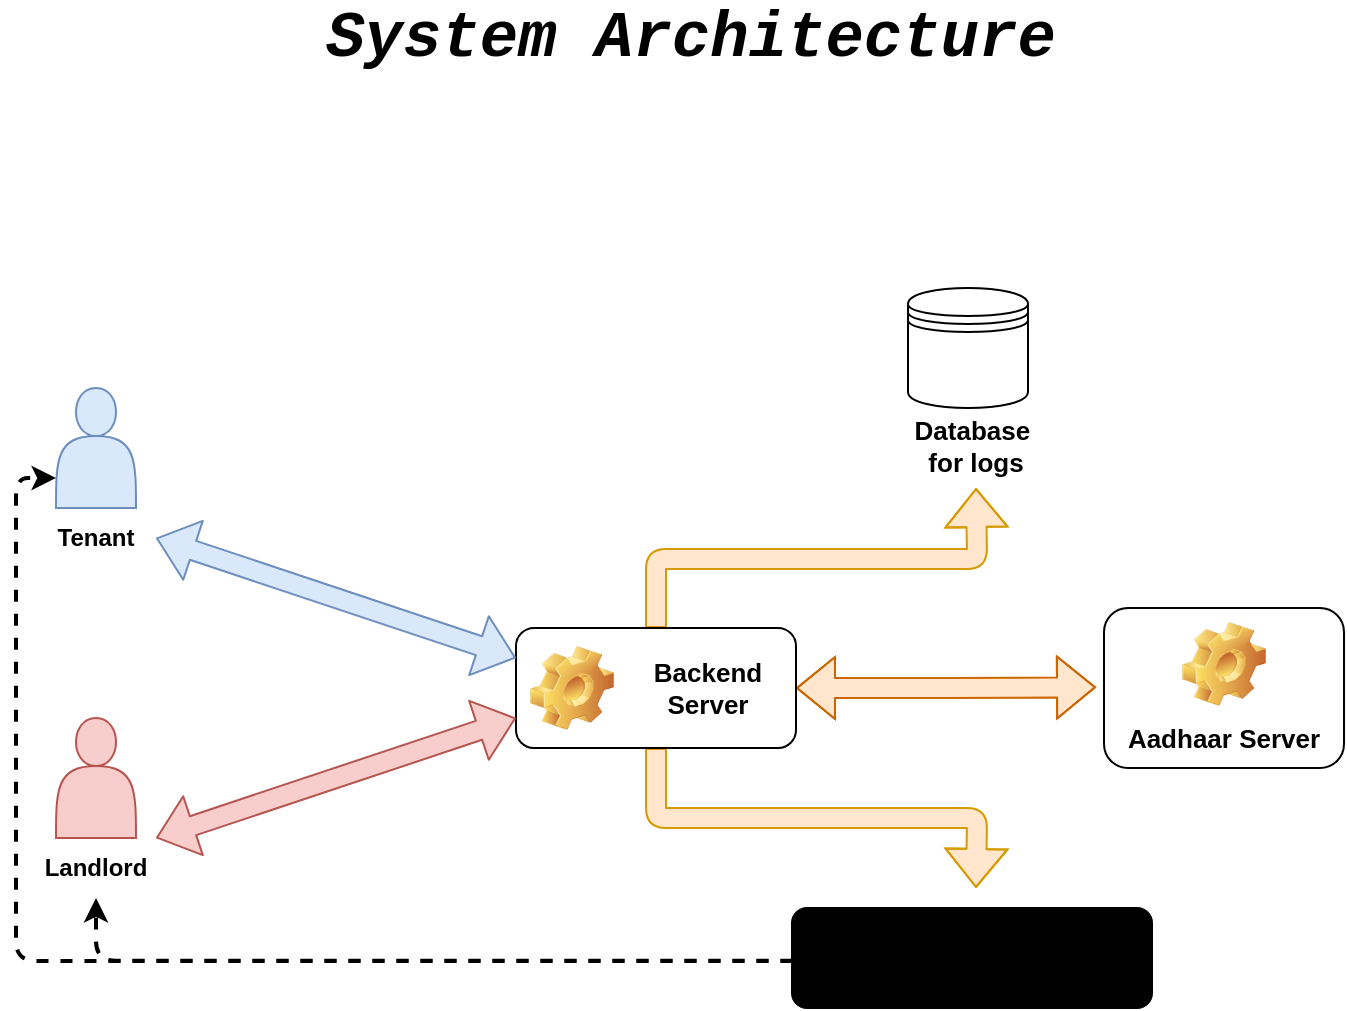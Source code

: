 <mxfile version="15.5.8" type="github">
  <diagram name="Page-1" id="c7558073-3199-34d8-9f00-42111426c3f3">
    <mxGraphModel dx="2126" dy="1306" grid="1" gridSize="10" guides="1" tooltips="1" connect="1" arrows="1" fold="1" page="1" pageScale="1" pageWidth="1169" pageHeight="827" background="none" math="0" shadow="0">
      <root>
        <mxCell id="0" />
        <mxCell id="1" parent="0" />
        <mxCell id="QJRBWMiN4yP4uXgoTAv8-38" value="&lt;font face=&quot;Courier New&quot; size=&quot;1&quot;&gt;&lt;i style=&quot;font-size: 32px&quot;&gt;System Architecture&lt;/i&gt;&lt;/font&gt;" style="text;strokeColor=none;fillColor=none;html=1;fontSize=24;fontStyle=1;verticalAlign=middle;align=center;shadow=0;labelBackgroundColor=none;sketch=0;" vertex="1" parent="1">
          <mxGeometry x="535" y="90" width="100" height="40" as="geometry" />
        </mxCell>
        <mxCell id="QJRBWMiN4yP4uXgoTAv8-39" value="" style="group" vertex="1" connectable="0" parent="1">
          <mxGeometry x="258" y="234" width="654" height="360" as="geometry" />
        </mxCell>
        <mxCell id="QJRBWMiN4yP4uXgoTAv8-6" value="" style="group" vertex="1" connectable="0" parent="QJRBWMiN4yP4uXgoTAv8-39">
          <mxGeometry y="50" width="60" height="90" as="geometry" />
        </mxCell>
        <mxCell id="PHw_MCN1QrVX4D9Gqcd9-97" value="" style="shape=actor;whiteSpace=wrap;html=1;fillColor=#dae8fc;strokeColor=#6c8ebf;shadow=0;sketch=0;" vertex="1" parent="QJRBWMiN4yP4uXgoTAv8-6">
          <mxGeometry x="10" width="40" height="60" as="geometry" />
        </mxCell>
        <mxCell id="QJRBWMiN4yP4uXgoTAv8-5" value="&lt;b&gt;Tenant&lt;/b&gt;" style="text;html=1;strokeColor=none;fillColor=none;align=center;verticalAlign=middle;whiteSpace=wrap;rounded=0;shadow=0;sketch=0;" vertex="1" parent="QJRBWMiN4yP4uXgoTAv8-6">
          <mxGeometry y="60" width="60" height="30" as="geometry" />
        </mxCell>
        <mxCell id="QJRBWMiN4yP4uXgoTAv8-8" value="" style="group" vertex="1" connectable="0" parent="QJRBWMiN4yP4uXgoTAv8-39">
          <mxGeometry y="215" width="60" height="90" as="geometry" />
        </mxCell>
        <mxCell id="QJRBWMiN4yP4uXgoTAv8-3" value="" style="shape=actor;whiteSpace=wrap;html=1;fillColor=#f8cecc;strokeColor=#b85450;" vertex="1" parent="QJRBWMiN4yP4uXgoTAv8-8">
          <mxGeometry x="10" width="40" height="60" as="geometry" />
        </mxCell>
        <mxCell id="QJRBWMiN4yP4uXgoTAv8-7" value="&lt;b&gt;Landlord&lt;/b&gt;" style="text;html=1;strokeColor=none;fillColor=none;align=center;verticalAlign=middle;whiteSpace=wrap;rounded=0;shadow=0;sketch=0;" vertex="1" parent="QJRBWMiN4yP4uXgoTAv8-8">
          <mxGeometry y="60" width="60" height="30" as="geometry" />
        </mxCell>
        <mxCell id="QJRBWMiN4yP4uXgoTAv8-22" style="edgeStyle=orthogonalEdgeStyle;shape=flexArrow;rounded=1;orthogonalLoop=1;jettySize=auto;html=1;exitX=0.5;exitY=0;exitDx=0;exitDy=0;fontSize=13;fillColor=#ffe6cc;strokeColor=#d79b00;" edge="1" parent="QJRBWMiN4yP4uXgoTAv8-39" source="QJRBWMiN4yP4uXgoTAv8-9">
          <mxGeometry relative="1" as="geometry">
            <mxPoint x="470" y="100.0" as="targetPoint" />
          </mxGeometry>
        </mxCell>
        <mxCell id="QJRBWMiN4yP4uXgoTAv8-23" style="edgeStyle=orthogonalEdgeStyle;shape=flexArrow;rounded=1;orthogonalLoop=1;jettySize=auto;html=1;exitX=1;exitY=0.5;exitDx=0;exitDy=0;fontSize=13;fillColor=#ffe6cc;strokeColor=#CC6600;startArrow=block;" edge="1" parent="QJRBWMiN4yP4uXgoTAv8-39" source="QJRBWMiN4yP4uXgoTAv8-9">
          <mxGeometry relative="1" as="geometry">
            <mxPoint x="530" y="199.667" as="targetPoint" />
          </mxGeometry>
        </mxCell>
        <mxCell id="QJRBWMiN4yP4uXgoTAv8-26" style="edgeStyle=orthogonalEdgeStyle;shape=flexArrow;rounded=1;orthogonalLoop=1;jettySize=auto;html=1;exitX=0.5;exitY=1;exitDx=0;exitDy=0;fontSize=13;fillColor=#ffe6cc;strokeColor=#d79b00;startArrow=none;startFill=0;" edge="1" parent="QJRBWMiN4yP4uXgoTAv8-39" source="QJRBWMiN4yP4uXgoTAv8-9">
          <mxGeometry relative="1" as="geometry">
            <mxPoint x="470" y="300" as="targetPoint" />
          </mxGeometry>
        </mxCell>
        <mxCell id="QJRBWMiN4yP4uXgoTAv8-9" value="&lt;font style=&quot;font-size: 13px&quot;&gt;Backend Server&lt;/font&gt;" style="label;whiteSpace=wrap;html=1;image=img/clipart/Gear_128x128.png;shadow=0;sketch=0;gradientColor=none;align=center;" vertex="1" parent="QJRBWMiN4yP4uXgoTAv8-39">
          <mxGeometry x="240" y="170" width="140" height="60" as="geometry" />
        </mxCell>
        <mxCell id="QJRBWMiN4yP4uXgoTAv8-16" value="" style="group" vertex="1" connectable="0" parent="QJRBWMiN4yP4uXgoTAv8-39">
          <mxGeometry x="436" width="64" height="94" as="geometry" />
        </mxCell>
        <mxCell id="QJRBWMiN4yP4uXgoTAv8-10" value="" style="shape=datastore;whiteSpace=wrap;html=1;shadow=0;sketch=0;fontSize=13;gradientColor=none;align=center;" vertex="1" parent="QJRBWMiN4yP4uXgoTAv8-16">
          <mxGeometry width="60" height="60" as="geometry" />
        </mxCell>
        <mxCell id="QJRBWMiN4yP4uXgoTAv8-12" value="Database&amp;nbsp; for logs" style="text;html=1;strokeColor=none;fillColor=none;align=center;verticalAlign=middle;whiteSpace=wrap;rounded=0;shadow=0;sketch=0;fontSize=13;fontStyle=1" vertex="1" parent="QJRBWMiN4yP4uXgoTAv8-16">
          <mxGeometry x="4" y="64" width="60" height="30" as="geometry" />
        </mxCell>
        <mxCell id="QJRBWMiN4yP4uXgoTAv8-18" value="Aadhaar Server" style="label;whiteSpace=wrap;html=1;align=center;verticalAlign=bottom;spacingLeft=0;spacingBottom=4;imageAlign=center;imageVerticalAlign=top;image=img/clipart/Gear_128x128.png;shadow=0;sketch=0;fontSize=13;gradientColor=none;" vertex="1" parent="QJRBWMiN4yP4uXgoTAv8-39">
          <mxGeometry x="534" y="160" width="120" height="80" as="geometry" />
        </mxCell>
        <mxCell id="QJRBWMiN4yP4uXgoTAv8-21" value="" style="group" vertex="1" connectable="0" parent="QJRBWMiN4yP4uXgoTAv8-39">
          <mxGeometry x="378" y="310" width="180" height="50" as="geometry" />
        </mxCell>
        <mxCell id="QJRBWMiN4yP4uXgoTAv8-20" value="" style="shape=ext;double=1;rounded=1;whiteSpace=wrap;html=1;shadow=0;sketch=0;fontSize=13;gradientColor=none;align=center;labelBackgroundColor=none;fillColor=#000000;" vertex="1" parent="QJRBWMiN4yP4uXgoTAv8-21">
          <mxGeometry width="180" height="50" as="geometry" />
        </mxCell>
        <mxCell id="QJRBWMiN4yP4uXgoTAv8-19" value="" style="shape=image;verticalLabelPosition=bottom;labelBackgroundColor=#ffffff;verticalAlign=top;aspect=fixed;imageAspect=0;image=https://www.fast2sms.com/Fast2SMS-logo-red.png;" vertex="1" parent="QJRBWMiN4yP4uXgoTAv8-21">
          <mxGeometry x="12.251" y="5" width="141.05" height="42.857" as="geometry" />
        </mxCell>
        <mxCell id="QJRBWMiN4yP4uXgoTAv8-30" style="rounded=1;orthogonalLoop=1;jettySize=auto;html=1;exitX=1;exitY=0.5;exitDx=0;exitDy=0;entryX=0;entryY=0.25;entryDx=0;entryDy=0;fontSize=13;fillColor=#dae8fc;strokeColor=#6c8ebf;elbow=vertical;startArrow=classic;startFill=1;shape=flexArrow;" edge="1" parent="QJRBWMiN4yP4uXgoTAv8-39" source="QJRBWMiN4yP4uXgoTAv8-5" target="QJRBWMiN4yP4uXgoTAv8-9">
          <mxGeometry relative="1" as="geometry" />
        </mxCell>
        <mxCell id="QJRBWMiN4yP4uXgoTAv8-33" style="edgeStyle=none;shape=flexArrow;rounded=1;orthogonalLoop=1;jettySize=auto;html=1;exitX=1;exitY=0;exitDx=0;exitDy=0;entryX=0;entryY=0.75;entryDx=0;entryDy=0;fontSize=13;strokeColor=#b85450;fillColor=#f8cecc;startArrow=block;" edge="1" parent="QJRBWMiN4yP4uXgoTAv8-39" source="QJRBWMiN4yP4uXgoTAv8-7" target="QJRBWMiN4yP4uXgoTAv8-9">
          <mxGeometry relative="1" as="geometry" />
        </mxCell>
        <mxCell id="QJRBWMiN4yP4uXgoTAv8-35" style="edgeStyle=orthogonalEdgeStyle;rounded=1;orthogonalLoop=1;jettySize=auto;html=1;exitX=0;exitY=0.5;exitDx=0;exitDy=0;entryX=0.5;entryY=1;entryDx=0;entryDy=0;fontSize=13;strokeColor=default;fillColor=default;gradientColor=none;strokeWidth=2;dashed=1;" edge="1" parent="QJRBWMiN4yP4uXgoTAv8-39" source="QJRBWMiN4yP4uXgoTAv8-19" target="QJRBWMiN4yP4uXgoTAv8-7">
          <mxGeometry relative="1" as="geometry" />
        </mxCell>
        <mxCell id="QJRBWMiN4yP4uXgoTAv8-36" style="edgeStyle=orthogonalEdgeStyle;rounded=1;orthogonalLoop=1;jettySize=auto;html=1;entryX=0;entryY=0.75;entryDx=0;entryDy=0;fontSize=13;strokeColor=default;fillColor=default;gradientColor=none;dashed=1;strokeWidth=2;" edge="1" parent="QJRBWMiN4yP4uXgoTAv8-39" source="QJRBWMiN4yP4uXgoTAv8-19" target="PHw_MCN1QrVX4D9Gqcd9-97">
          <mxGeometry relative="1" as="geometry" />
        </mxCell>
      </root>
    </mxGraphModel>
  </diagram>
</mxfile>
